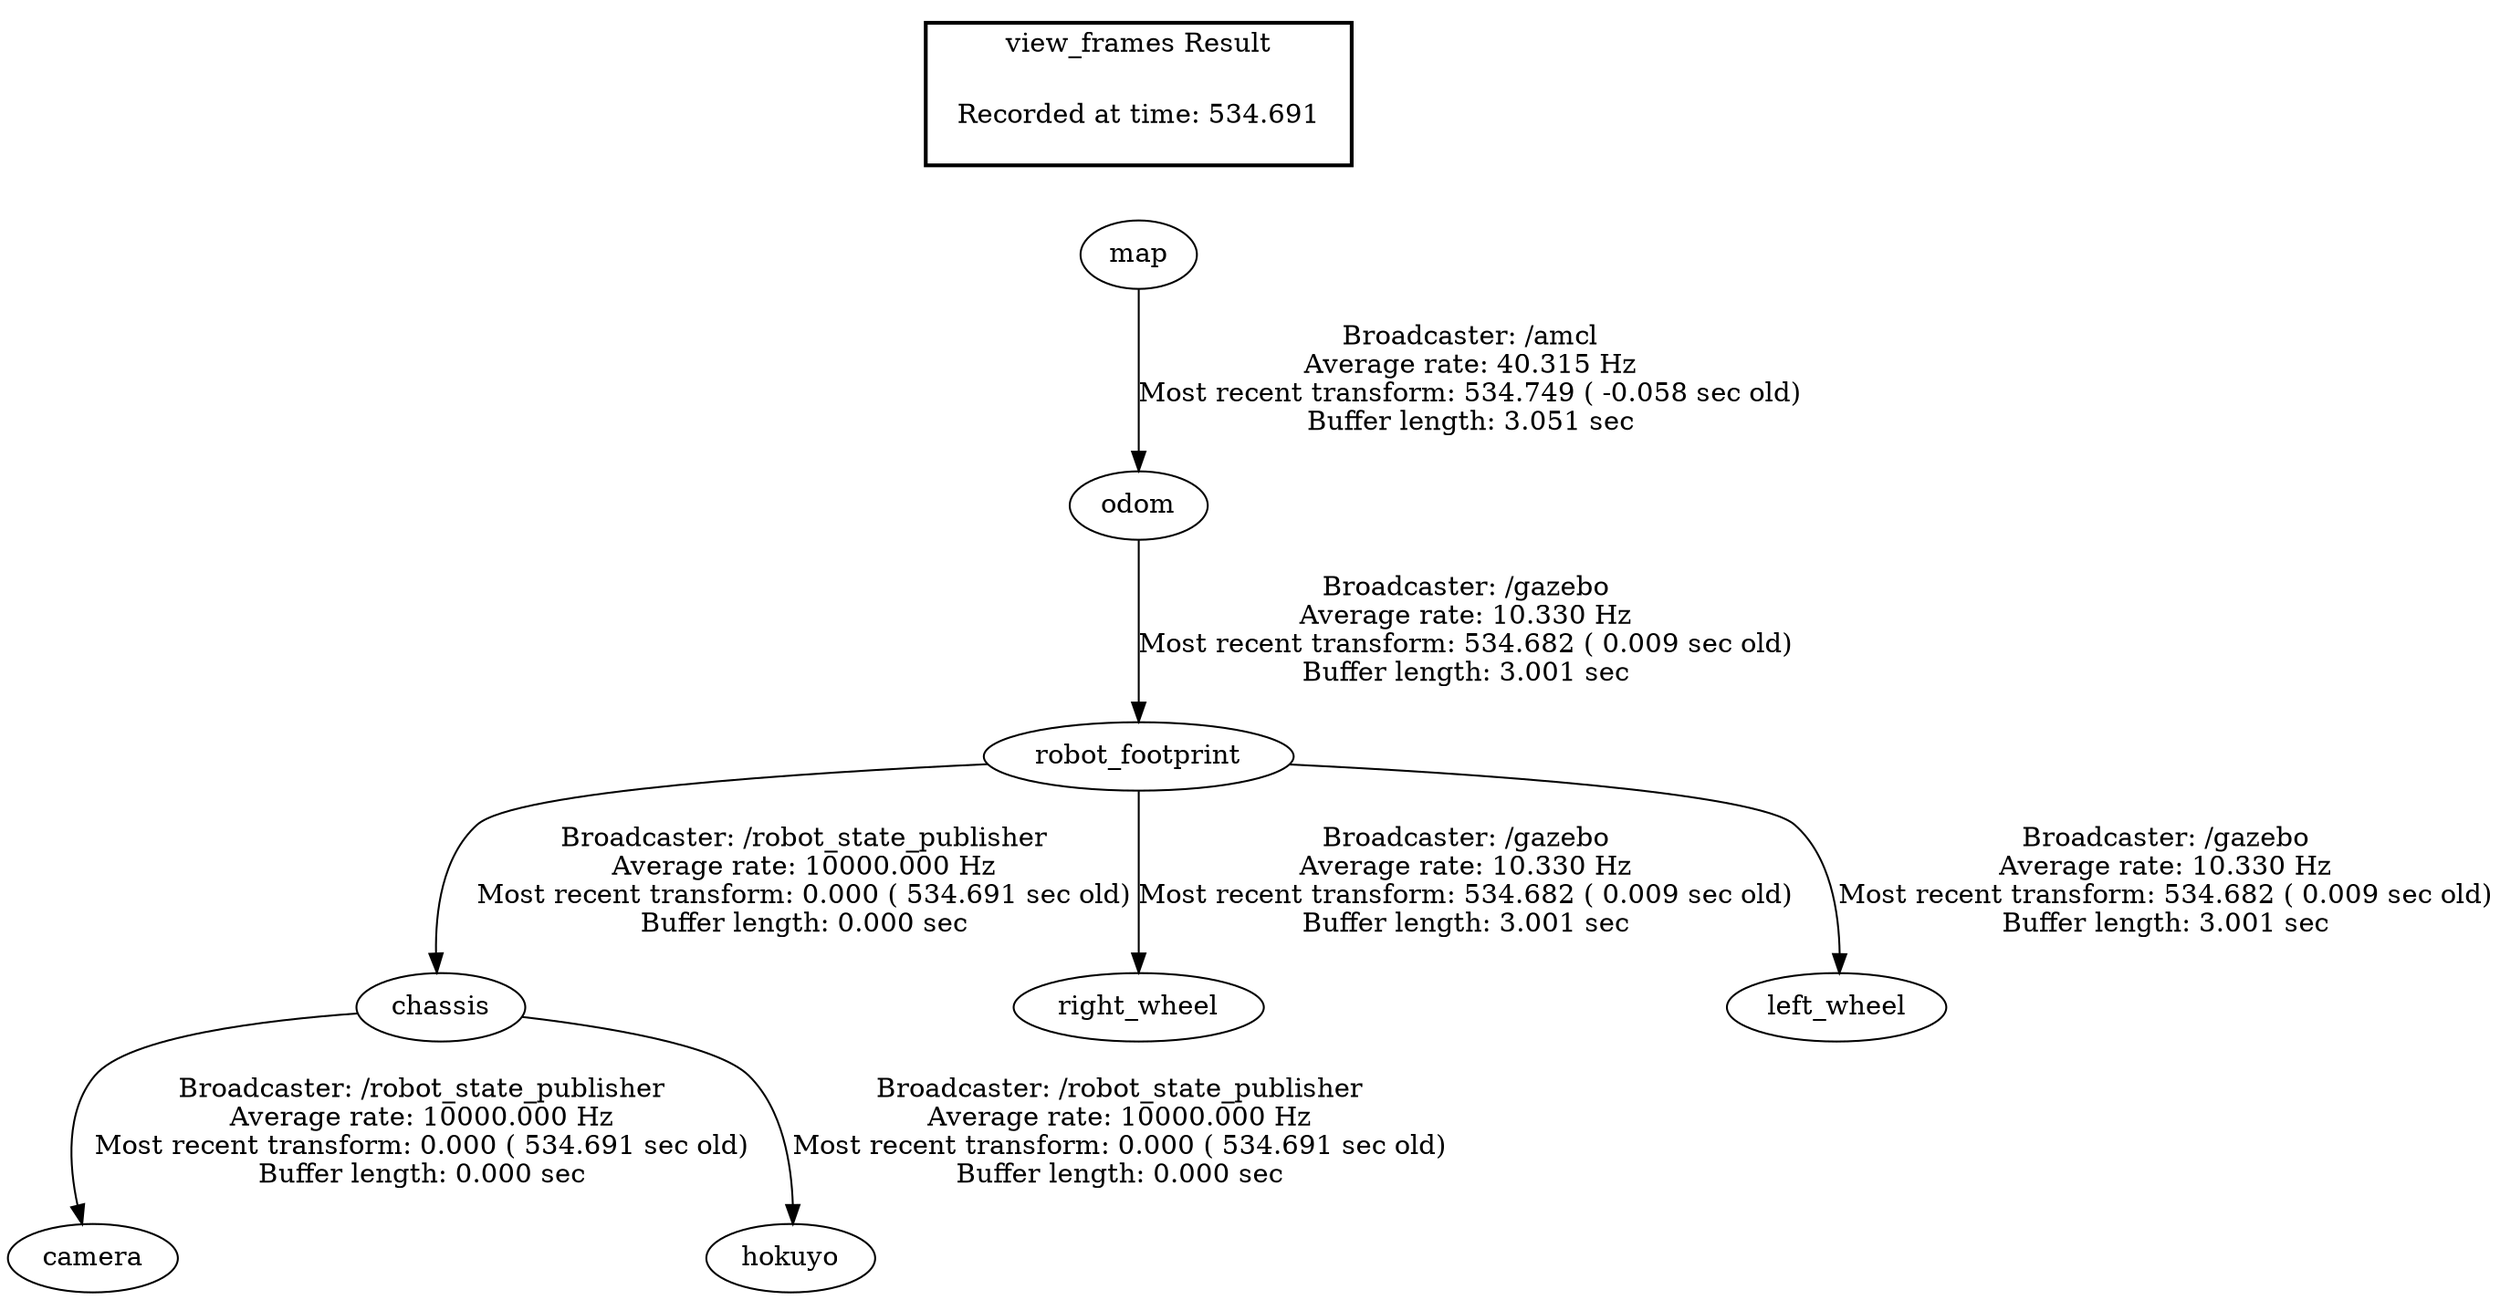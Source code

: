 digraph G {
"chassis" -> "camera"[label="Broadcaster: /robot_state_publisher\nAverage rate: 10000.000 Hz\nMost recent transform: 0.000 ( 534.691 sec old)\nBuffer length: 0.000 sec\n"];
"robot_footprint" -> "chassis"[label="Broadcaster: /robot_state_publisher\nAverage rate: 10000.000 Hz\nMost recent transform: 0.000 ( 534.691 sec old)\nBuffer length: 0.000 sec\n"];
"chassis" -> "hokuyo"[label="Broadcaster: /robot_state_publisher\nAverage rate: 10000.000 Hz\nMost recent transform: 0.000 ( 534.691 sec old)\nBuffer length: 0.000 sec\n"];
"odom" -> "robot_footprint"[label="Broadcaster: /gazebo\nAverage rate: 10.330 Hz\nMost recent transform: 534.682 ( 0.009 sec old)\nBuffer length: 3.001 sec\n"];
"map" -> "odom"[label="Broadcaster: /amcl\nAverage rate: 40.315 Hz\nMost recent transform: 534.749 ( -0.058 sec old)\nBuffer length: 3.051 sec\n"];
"robot_footprint" -> "right_wheel"[label="Broadcaster: /gazebo\nAverage rate: 10.330 Hz\nMost recent transform: 534.682 ( 0.009 sec old)\nBuffer length: 3.001 sec\n"];
"robot_footprint" -> "left_wheel"[label="Broadcaster: /gazebo\nAverage rate: 10.330 Hz\nMost recent transform: 534.682 ( 0.009 sec old)\nBuffer length: 3.001 sec\n"];
edge [style=invis];
 subgraph cluster_legend { style=bold; color=black; label ="view_frames Result";
"Recorded at time: 534.691"[ shape=plaintext ] ;
 }->"map";
}